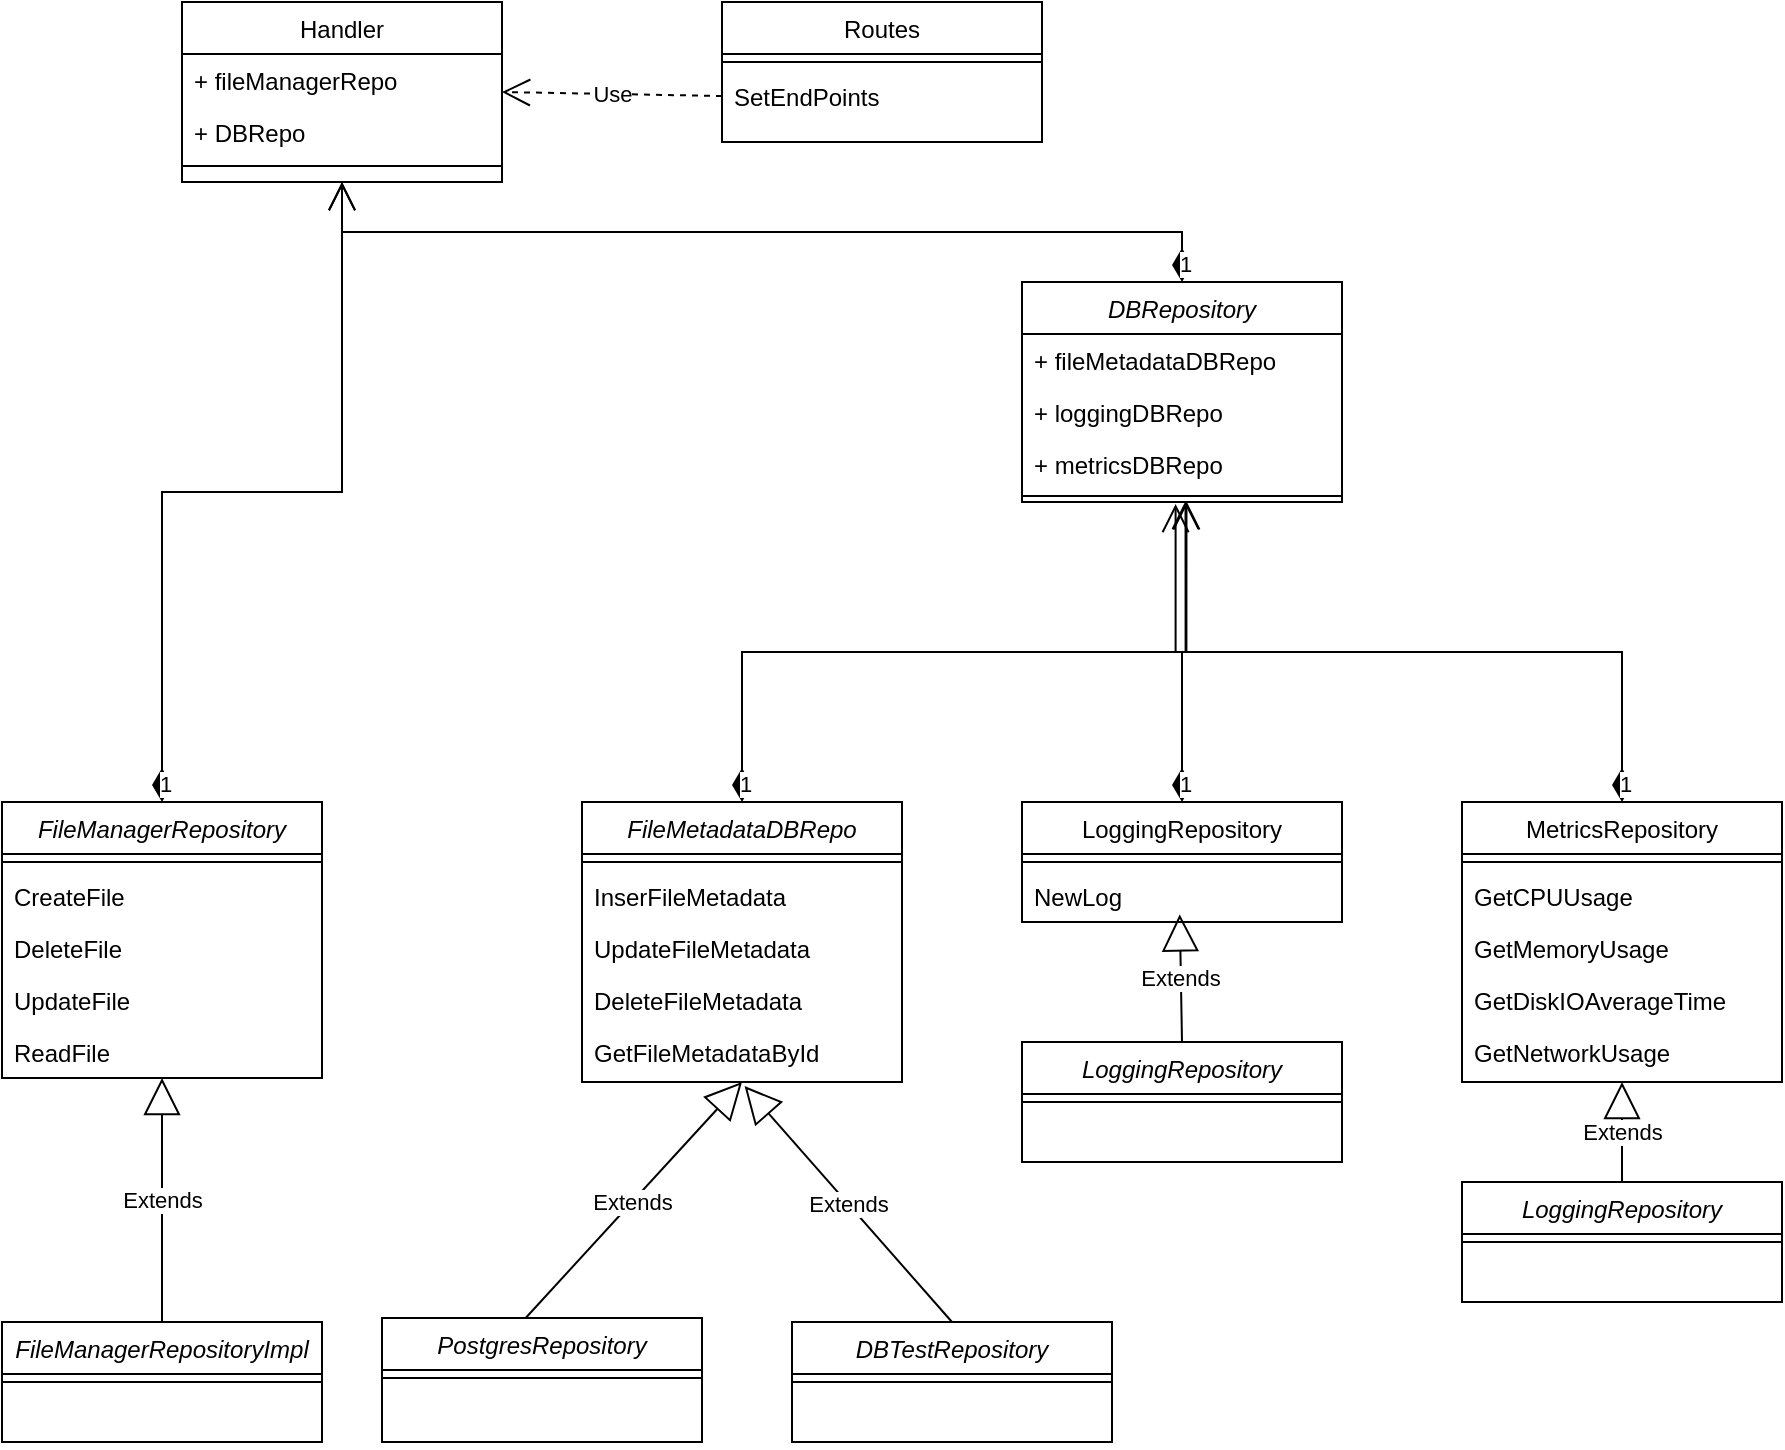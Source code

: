 <mxfile version="24.8.4">
  <diagram name="Page-1" id="IowTwXNyyh4--C7_Ssvy">
    <mxGraphModel dx="1948" dy="1899" grid="1" gridSize="10" guides="1" tooltips="1" connect="1" arrows="1" fold="1" page="1" pageScale="1" pageWidth="850" pageHeight="1100" math="0" shadow="0">
      <root>
        <mxCell id="0" />
        <mxCell id="1" parent="0" />
        <mxCell id="16Qn3rC_MJ13iCZhFtpi-1" value="FileManagerRepository" style="swimlane;fontStyle=2;align=center;verticalAlign=top;childLayout=stackLayout;horizontal=1;startSize=26;horizontalStack=0;resizeParent=1;resizeLast=0;collapsible=1;marginBottom=0;rounded=0;shadow=0;strokeWidth=1;" vertex="1" parent="1">
          <mxGeometry x="30" width="160" height="138" as="geometry">
            <mxRectangle x="230" y="140" width="160" height="26" as="alternateBounds" />
          </mxGeometry>
        </mxCell>
        <mxCell id="16Qn3rC_MJ13iCZhFtpi-5" value="" style="line;html=1;strokeWidth=1;align=left;verticalAlign=middle;spacingTop=-1;spacingLeft=3;spacingRight=3;rotatable=0;labelPosition=right;points=[];portConstraint=eastwest;" vertex="1" parent="16Qn3rC_MJ13iCZhFtpi-1">
          <mxGeometry y="26" width="160" height="8" as="geometry" />
        </mxCell>
        <mxCell id="16Qn3rC_MJ13iCZhFtpi-6" value="CreateFile&#xa;" style="text;align=left;verticalAlign=top;spacingLeft=4;spacingRight=4;overflow=hidden;rotatable=0;points=[[0,0.5],[1,0.5]];portConstraint=eastwest;" vertex="1" parent="16Qn3rC_MJ13iCZhFtpi-1">
          <mxGeometry y="34" width="160" height="26" as="geometry" />
        </mxCell>
        <mxCell id="16Qn3rC_MJ13iCZhFtpi-122" value="DeleteFile" style="text;align=left;verticalAlign=top;spacingLeft=4;spacingRight=4;overflow=hidden;rotatable=0;points=[[0,0.5],[1,0.5]];portConstraint=eastwest;" vertex="1" parent="16Qn3rC_MJ13iCZhFtpi-1">
          <mxGeometry y="60" width="160" height="26" as="geometry" />
        </mxCell>
        <mxCell id="16Qn3rC_MJ13iCZhFtpi-123" value="UpdateFile" style="text;align=left;verticalAlign=top;spacingLeft=4;spacingRight=4;overflow=hidden;rotatable=0;points=[[0,0.5],[1,0.5]];portConstraint=eastwest;" vertex="1" parent="16Qn3rC_MJ13iCZhFtpi-1">
          <mxGeometry y="86" width="160" height="26" as="geometry" />
        </mxCell>
        <mxCell id="16Qn3rC_MJ13iCZhFtpi-124" value="ReadFile" style="text;align=left;verticalAlign=top;spacingLeft=4;spacingRight=4;overflow=hidden;rotatable=0;points=[[0,0.5],[1,0.5]];portConstraint=eastwest;" vertex="1" parent="16Qn3rC_MJ13iCZhFtpi-1">
          <mxGeometry y="112" width="160" height="26" as="geometry" />
        </mxCell>
        <mxCell id="16Qn3rC_MJ13iCZhFtpi-38" value="Extends" style="endArrow=block;endSize=16;endFill=0;html=1;rounded=0;exitX=0.5;exitY=0;exitDx=0;exitDy=0;entryX=0.5;entryY=1;entryDx=0;entryDy=0;" edge="1" parent="1" source="16Qn3rC_MJ13iCZhFtpi-131" target="16Qn3rC_MJ13iCZhFtpi-1">
          <mxGeometry width="160" relative="1" as="geometry">
            <mxPoint x="100" y="260" as="sourcePoint" />
            <mxPoint x="110" y="210" as="targetPoint" />
          </mxGeometry>
        </mxCell>
        <mxCell id="16Qn3rC_MJ13iCZhFtpi-54" value="LoggingRepository" style="swimlane;fontStyle=0;align=center;verticalAlign=top;childLayout=stackLayout;horizontal=1;startSize=26;horizontalStack=0;resizeParent=1;resizeLast=0;collapsible=1;marginBottom=0;rounded=0;shadow=0;strokeWidth=1;" vertex="1" parent="1">
          <mxGeometry x="540" width="160" height="60" as="geometry">
            <mxRectangle x="550" y="140" width="160" height="26" as="alternateBounds" />
          </mxGeometry>
        </mxCell>
        <mxCell id="16Qn3rC_MJ13iCZhFtpi-60" value="" style="line;html=1;strokeWidth=1;align=left;verticalAlign=middle;spacingTop=-1;spacingLeft=3;spacingRight=3;rotatable=0;labelPosition=right;points=[];portConstraint=eastwest;" vertex="1" parent="16Qn3rC_MJ13iCZhFtpi-54">
          <mxGeometry y="26" width="160" height="8" as="geometry" />
        </mxCell>
        <mxCell id="16Qn3rC_MJ13iCZhFtpi-62" value="NewLog" style="text;align=left;verticalAlign=top;spacingLeft=4;spacingRight=4;overflow=hidden;rotatable=0;points=[[0,0.5],[1,0.5]];portConstraint=eastwest;" vertex="1" parent="16Qn3rC_MJ13iCZhFtpi-54">
          <mxGeometry y="34" width="160" height="26" as="geometry" />
        </mxCell>
        <mxCell id="16Qn3rC_MJ13iCZhFtpi-86" value="Handler&#xa;" style="swimlane;fontStyle=0;align=center;verticalAlign=top;childLayout=stackLayout;horizontal=1;startSize=26;horizontalStack=0;resizeParent=1;resizeLast=0;collapsible=1;marginBottom=0;rounded=0;shadow=0;strokeWidth=1;" vertex="1" parent="1">
          <mxGeometry x="120" y="-400" width="160" height="90" as="geometry">
            <mxRectangle x="550" y="140" width="160" height="26" as="alternateBounds" />
          </mxGeometry>
        </mxCell>
        <mxCell id="16Qn3rC_MJ13iCZhFtpi-87" value="+ fileManagerRepo" style="text;align=left;verticalAlign=top;spacingLeft=4;spacingRight=4;overflow=hidden;rotatable=0;points=[[0,0.5],[1,0.5]];portConstraint=eastwest;" vertex="1" parent="16Qn3rC_MJ13iCZhFtpi-86">
          <mxGeometry y="26" width="160" height="26" as="geometry" />
        </mxCell>
        <mxCell id="16Qn3rC_MJ13iCZhFtpi-88" value="+ DBRepo" style="text;align=left;verticalAlign=top;spacingLeft=4;spacingRight=4;overflow=hidden;rotatable=0;points=[[0,0.5],[1,0.5]];portConstraint=eastwest;rounded=0;shadow=0;html=0;" vertex="1" parent="16Qn3rC_MJ13iCZhFtpi-86">
          <mxGeometry y="52" width="160" height="26" as="geometry" />
        </mxCell>
        <mxCell id="16Qn3rC_MJ13iCZhFtpi-92" value="" style="line;html=1;strokeWidth=1;align=left;verticalAlign=middle;spacingTop=-1;spacingLeft=3;spacingRight=3;rotatable=0;labelPosition=right;points=[];portConstraint=eastwest;" vertex="1" parent="16Qn3rC_MJ13iCZhFtpi-86">
          <mxGeometry y="78" width="160" height="8" as="geometry" />
        </mxCell>
        <mxCell id="16Qn3rC_MJ13iCZhFtpi-113" value="Routes" style="swimlane;fontStyle=0;align=center;verticalAlign=top;childLayout=stackLayout;horizontal=1;startSize=26;horizontalStack=0;resizeParent=1;resizeLast=0;collapsible=1;marginBottom=0;rounded=0;shadow=0;strokeWidth=1;" vertex="1" parent="1">
          <mxGeometry x="390" y="-400" width="160" height="70" as="geometry">
            <mxRectangle x="550" y="140" width="160" height="26" as="alternateBounds" />
          </mxGeometry>
        </mxCell>
        <mxCell id="16Qn3rC_MJ13iCZhFtpi-119" value="" style="line;html=1;strokeWidth=1;align=left;verticalAlign=middle;spacingTop=-1;spacingLeft=3;spacingRight=3;rotatable=0;labelPosition=right;points=[];portConstraint=eastwest;" vertex="1" parent="16Qn3rC_MJ13iCZhFtpi-113">
          <mxGeometry y="26" width="160" height="8" as="geometry" />
        </mxCell>
        <mxCell id="16Qn3rC_MJ13iCZhFtpi-120" value="SetEndPoints" style="text;align=left;verticalAlign=top;spacingLeft=4;spacingRight=4;overflow=hidden;rotatable=0;points=[[0,0.5],[1,0.5]];portConstraint=eastwest;" vertex="1" parent="16Qn3rC_MJ13iCZhFtpi-113">
          <mxGeometry y="34" width="160" height="26" as="geometry" />
        </mxCell>
        <mxCell id="16Qn3rC_MJ13iCZhFtpi-131" value="FileManagerRepositoryImpl" style="swimlane;fontStyle=2;align=center;verticalAlign=top;childLayout=stackLayout;horizontal=1;startSize=26;horizontalStack=0;resizeParent=1;resizeLast=0;collapsible=1;marginBottom=0;rounded=0;shadow=0;strokeWidth=1;" vertex="1" parent="1">
          <mxGeometry x="30" y="260" width="160" height="60" as="geometry">
            <mxRectangle x="230" y="140" width="160" height="26" as="alternateBounds" />
          </mxGeometry>
        </mxCell>
        <mxCell id="16Qn3rC_MJ13iCZhFtpi-132" value="" style="line;html=1;strokeWidth=1;align=left;verticalAlign=middle;spacingTop=-1;spacingLeft=3;spacingRight=3;rotatable=0;labelPosition=right;points=[];portConstraint=eastwest;" vertex="1" parent="16Qn3rC_MJ13iCZhFtpi-131">
          <mxGeometry y="26" width="160" height="8" as="geometry" />
        </mxCell>
        <mxCell id="16Qn3rC_MJ13iCZhFtpi-133" value="&#xa;" style="text;align=left;verticalAlign=top;spacingLeft=4;spacingRight=4;overflow=hidden;rotatable=0;points=[[0,0.5],[1,0.5]];portConstraint=eastwest;" vertex="1" parent="16Qn3rC_MJ13iCZhFtpi-131">
          <mxGeometry y="34" width="160" height="26" as="geometry" />
        </mxCell>
        <mxCell id="16Qn3rC_MJ13iCZhFtpi-137" value="FileMetadataDBRepo" style="swimlane;fontStyle=2;align=center;verticalAlign=top;childLayout=stackLayout;horizontal=1;startSize=26;horizontalStack=0;resizeParent=1;resizeLast=0;collapsible=1;marginBottom=0;rounded=0;shadow=0;strokeWidth=1;" vertex="1" parent="1">
          <mxGeometry x="320" width="160" height="140" as="geometry">
            <mxRectangle x="230" y="140" width="160" height="26" as="alternateBounds" />
          </mxGeometry>
        </mxCell>
        <mxCell id="16Qn3rC_MJ13iCZhFtpi-138" value="" style="line;html=1;strokeWidth=1;align=left;verticalAlign=middle;spacingTop=-1;spacingLeft=3;spacingRight=3;rotatable=0;labelPosition=right;points=[];portConstraint=eastwest;" vertex="1" parent="16Qn3rC_MJ13iCZhFtpi-137">
          <mxGeometry y="26" width="160" height="8" as="geometry" />
        </mxCell>
        <mxCell id="16Qn3rC_MJ13iCZhFtpi-139" value="InserFileMetadata" style="text;align=left;verticalAlign=top;spacingLeft=4;spacingRight=4;overflow=hidden;rotatable=0;points=[[0,0.5],[1,0.5]];portConstraint=eastwest;" vertex="1" parent="16Qn3rC_MJ13iCZhFtpi-137">
          <mxGeometry y="34" width="160" height="26" as="geometry" />
        </mxCell>
        <mxCell id="16Qn3rC_MJ13iCZhFtpi-141" value="UpdateFileMetadata" style="text;align=left;verticalAlign=top;spacingLeft=4;spacingRight=4;overflow=hidden;rotatable=0;points=[[0,0.5],[1,0.5]];portConstraint=eastwest;" vertex="1" parent="16Qn3rC_MJ13iCZhFtpi-137">
          <mxGeometry y="60" width="160" height="26" as="geometry" />
        </mxCell>
        <mxCell id="16Qn3rC_MJ13iCZhFtpi-142" value="DeleteFileMetadata" style="text;align=left;verticalAlign=top;spacingLeft=4;spacingRight=4;overflow=hidden;rotatable=0;points=[[0,0.5],[1,0.5]];portConstraint=eastwest;" vertex="1" parent="16Qn3rC_MJ13iCZhFtpi-137">
          <mxGeometry y="86" width="160" height="26" as="geometry" />
        </mxCell>
        <mxCell id="16Qn3rC_MJ13iCZhFtpi-150" value="GetFileMetadataById" style="text;align=left;verticalAlign=top;spacingLeft=4;spacingRight=4;overflow=hidden;rotatable=0;points=[[0,0.5],[1,0.5]];portConstraint=eastwest;" vertex="1" parent="16Qn3rC_MJ13iCZhFtpi-137">
          <mxGeometry y="112" width="160" height="28" as="geometry" />
        </mxCell>
        <mxCell id="16Qn3rC_MJ13iCZhFtpi-143" value="Extends" style="endArrow=block;endSize=16;endFill=0;html=1;rounded=0;exitX=0.5;exitY=0;exitDx=0;exitDy=0;entryX=0.5;entryY=1;entryDx=0;entryDy=0;" edge="1" parent="1" target="16Qn3rC_MJ13iCZhFtpi-137">
          <mxGeometry width="160" relative="1" as="geometry">
            <mxPoint x="290" y="260" as="sourcePoint" />
            <mxPoint x="290" y="210" as="targetPoint" />
          </mxGeometry>
        </mxCell>
        <mxCell id="16Qn3rC_MJ13iCZhFtpi-152" value="PostgresRepository" style="swimlane;fontStyle=2;align=center;verticalAlign=top;childLayout=stackLayout;horizontal=1;startSize=26;horizontalStack=0;resizeParent=1;resizeLast=0;collapsible=1;marginBottom=0;rounded=0;shadow=0;strokeWidth=1;" vertex="1" parent="1">
          <mxGeometry x="220" y="258" width="160" height="62" as="geometry">
            <mxRectangle x="230" y="140" width="160" height="26" as="alternateBounds" />
          </mxGeometry>
        </mxCell>
        <mxCell id="16Qn3rC_MJ13iCZhFtpi-153" value="" style="line;html=1;strokeWidth=1;align=left;verticalAlign=middle;spacingTop=-1;spacingLeft=3;spacingRight=3;rotatable=0;labelPosition=right;points=[];portConstraint=eastwest;" vertex="1" parent="16Qn3rC_MJ13iCZhFtpi-152">
          <mxGeometry y="26" width="160" height="8" as="geometry" />
        </mxCell>
        <mxCell id="16Qn3rC_MJ13iCZhFtpi-164" value="DBTestRepository" style="swimlane;fontStyle=2;align=center;verticalAlign=top;childLayout=stackLayout;horizontal=1;startSize=26;horizontalStack=0;resizeParent=1;resizeLast=0;collapsible=1;marginBottom=0;rounded=0;shadow=0;strokeWidth=1;" vertex="1" parent="1">
          <mxGeometry x="425" y="260" width="160" height="60" as="geometry">
            <mxRectangle x="230" y="140" width="160" height="26" as="alternateBounds" />
          </mxGeometry>
        </mxCell>
        <mxCell id="16Qn3rC_MJ13iCZhFtpi-165" value="" style="line;html=1;strokeWidth=1;align=left;verticalAlign=middle;spacingTop=-1;spacingLeft=3;spacingRight=3;rotatable=0;labelPosition=right;points=[];portConstraint=eastwest;" vertex="1" parent="16Qn3rC_MJ13iCZhFtpi-164">
          <mxGeometry y="26" width="160" height="8" as="geometry" />
        </mxCell>
        <mxCell id="16Qn3rC_MJ13iCZhFtpi-171" value="Extends" style="endArrow=block;endSize=16;endFill=0;html=1;rounded=0;exitX=0.5;exitY=0;exitDx=0;exitDy=0;entryX=0.508;entryY=1.073;entryDx=0;entryDy=0;entryPerimeter=0;" edge="1" parent="1" source="16Qn3rC_MJ13iCZhFtpi-164" target="16Qn3rC_MJ13iCZhFtpi-150">
          <mxGeometry width="160" relative="1" as="geometry">
            <mxPoint x="300" y="270" as="sourcePoint" />
            <mxPoint x="300" y="150" as="targetPoint" />
            <Array as="points" />
          </mxGeometry>
        </mxCell>
        <mxCell id="16Qn3rC_MJ13iCZhFtpi-172" value="LoggingRepository" style="swimlane;fontStyle=2;align=center;verticalAlign=top;childLayout=stackLayout;horizontal=1;startSize=26;horizontalStack=0;resizeParent=1;resizeLast=0;collapsible=1;marginBottom=0;rounded=0;shadow=0;strokeWidth=1;" vertex="1" parent="1">
          <mxGeometry x="540" y="120" width="160" height="60" as="geometry">
            <mxRectangle x="230" y="140" width="160" height="26" as="alternateBounds" />
          </mxGeometry>
        </mxCell>
        <mxCell id="16Qn3rC_MJ13iCZhFtpi-173" value="" style="line;html=1;strokeWidth=1;align=left;verticalAlign=middle;spacingTop=-1;spacingLeft=3;spacingRight=3;rotatable=0;labelPosition=right;points=[];portConstraint=eastwest;" vertex="1" parent="16Qn3rC_MJ13iCZhFtpi-172">
          <mxGeometry y="26" width="160" height="8" as="geometry" />
        </mxCell>
        <mxCell id="16Qn3rC_MJ13iCZhFtpi-174" value="Extends" style="endArrow=block;endSize=16;endFill=0;html=1;rounded=0;exitX=0.5;exitY=0;exitDx=0;exitDy=0;entryX=0.493;entryY=0.853;entryDx=0;entryDy=0;entryPerimeter=0;" edge="1" parent="1" source="16Qn3rC_MJ13iCZhFtpi-172" target="16Qn3rC_MJ13iCZhFtpi-62">
          <mxGeometry width="160" relative="1" as="geometry">
            <mxPoint x="959.0" y="28" as="sourcePoint" />
            <mxPoint x="630" y="60" as="targetPoint" />
            <Array as="points" />
          </mxGeometry>
        </mxCell>
        <mxCell id="16Qn3rC_MJ13iCZhFtpi-175" value="DBRepository" style="swimlane;fontStyle=2;align=center;verticalAlign=top;childLayout=stackLayout;horizontal=1;startSize=26;horizontalStack=0;resizeParent=1;resizeLast=0;collapsible=1;marginBottom=0;rounded=0;shadow=0;strokeWidth=1;" vertex="1" parent="1">
          <mxGeometry x="540" y="-260" width="160" height="110" as="geometry">
            <mxRectangle x="230" y="140" width="160" height="26" as="alternateBounds" />
          </mxGeometry>
        </mxCell>
        <mxCell id="16Qn3rC_MJ13iCZhFtpi-181" value="+ fileMetadataDBRepo" style="text;align=left;verticalAlign=top;spacingLeft=4;spacingRight=4;overflow=hidden;rotatable=0;points=[[0,0.5],[1,0.5]];portConstraint=eastwest;" vertex="1" parent="16Qn3rC_MJ13iCZhFtpi-175">
          <mxGeometry y="26" width="160" height="26" as="geometry" />
        </mxCell>
        <mxCell id="16Qn3rC_MJ13iCZhFtpi-182" value="+ loggingDBRepo" style="text;align=left;verticalAlign=top;spacingLeft=4;spacingRight=4;overflow=hidden;rotatable=0;points=[[0,0.5],[1,0.5]];portConstraint=eastwest;" vertex="1" parent="16Qn3rC_MJ13iCZhFtpi-175">
          <mxGeometry y="52" width="160" height="26" as="geometry" />
        </mxCell>
        <mxCell id="16Qn3rC_MJ13iCZhFtpi-183" value="+ metricsDBRepo" style="text;align=left;verticalAlign=top;spacingLeft=4;spacingRight=4;overflow=hidden;rotatable=0;points=[[0,0.5],[1,0.5]];portConstraint=eastwest;" vertex="1" parent="16Qn3rC_MJ13iCZhFtpi-175">
          <mxGeometry y="78" width="160" height="26" as="geometry" />
        </mxCell>
        <mxCell id="16Qn3rC_MJ13iCZhFtpi-176" value="" style="line;html=1;strokeWidth=1;align=left;verticalAlign=middle;spacingTop=-1;spacingLeft=3;spacingRight=3;rotatable=0;labelPosition=right;points=[];portConstraint=eastwest;" vertex="1" parent="16Qn3rC_MJ13iCZhFtpi-175">
          <mxGeometry y="104" width="160" height="6" as="geometry" />
        </mxCell>
        <mxCell id="16Qn3rC_MJ13iCZhFtpi-185" value="1" style="endArrow=open;html=1;endSize=12;startArrow=diamondThin;startSize=14;startFill=1;edgeStyle=orthogonalEdgeStyle;align=left;verticalAlign=bottom;rounded=0;exitX=0.5;exitY=0;exitDx=0;exitDy=0;entryX=0.514;entryY=0.938;entryDx=0;entryDy=0;entryPerimeter=0;" edge="1" parent="1" source="16Qn3rC_MJ13iCZhFtpi-137" target="16Qn3rC_MJ13iCZhFtpi-176">
          <mxGeometry x="-1" y="3" relative="1" as="geometry">
            <mxPoint x="470" y="-10" as="sourcePoint" />
            <mxPoint x="630" y="-10" as="targetPoint" />
          </mxGeometry>
        </mxCell>
        <mxCell id="16Qn3rC_MJ13iCZhFtpi-186" value="1" style="endArrow=open;html=1;endSize=12;startArrow=diamondThin;startSize=14;startFill=1;edgeStyle=orthogonalEdgeStyle;align=left;verticalAlign=bottom;rounded=0;exitX=0.5;exitY=0;exitDx=0;exitDy=0;entryX=0.48;entryY=1.168;entryDx=0;entryDy=0;entryPerimeter=0;" edge="1" parent="1" source="16Qn3rC_MJ13iCZhFtpi-54" target="16Qn3rC_MJ13iCZhFtpi-176">
          <mxGeometry x="-1" y="3" relative="1" as="geometry">
            <mxPoint x="470" y="-10" as="sourcePoint" />
            <mxPoint x="618" y="-155" as="targetPoint" />
          </mxGeometry>
        </mxCell>
        <mxCell id="16Qn3rC_MJ13iCZhFtpi-187" value="MetricsRepository" style="swimlane;fontStyle=0;align=center;verticalAlign=top;childLayout=stackLayout;horizontal=1;startSize=26;horizontalStack=0;resizeParent=1;resizeLast=0;collapsible=1;marginBottom=0;rounded=0;shadow=0;strokeWidth=1;" vertex="1" parent="1">
          <mxGeometry x="760" width="160" height="140" as="geometry">
            <mxRectangle x="550" y="140" width="160" height="26" as="alternateBounds" />
          </mxGeometry>
        </mxCell>
        <mxCell id="16Qn3rC_MJ13iCZhFtpi-188" value="" style="line;html=1;strokeWidth=1;align=left;verticalAlign=middle;spacingTop=-1;spacingLeft=3;spacingRight=3;rotatable=0;labelPosition=right;points=[];portConstraint=eastwest;" vertex="1" parent="16Qn3rC_MJ13iCZhFtpi-187">
          <mxGeometry y="26" width="160" height="8" as="geometry" />
        </mxCell>
        <mxCell id="16Qn3rC_MJ13iCZhFtpi-189" value="GetCPUUsage" style="text;align=left;verticalAlign=top;spacingLeft=4;spacingRight=4;overflow=hidden;rotatable=0;points=[[0,0.5],[1,0.5]];portConstraint=eastwest;" vertex="1" parent="16Qn3rC_MJ13iCZhFtpi-187">
          <mxGeometry y="34" width="160" height="26" as="geometry" />
        </mxCell>
        <mxCell id="16Qn3rC_MJ13iCZhFtpi-193" value="GetMemoryUsage" style="text;align=left;verticalAlign=top;spacingLeft=4;spacingRight=4;overflow=hidden;rotatable=0;points=[[0,0.5],[1,0.5]];portConstraint=eastwest;" vertex="1" parent="16Qn3rC_MJ13iCZhFtpi-187">
          <mxGeometry y="60" width="160" height="26" as="geometry" />
        </mxCell>
        <mxCell id="16Qn3rC_MJ13iCZhFtpi-194" value="GetDiskIOAverageTime" style="text;align=left;verticalAlign=top;spacingLeft=4;spacingRight=4;overflow=hidden;rotatable=0;points=[[0,0.5],[1,0.5]];portConstraint=eastwest;" vertex="1" parent="16Qn3rC_MJ13iCZhFtpi-187">
          <mxGeometry y="86" width="160" height="26" as="geometry" />
        </mxCell>
        <mxCell id="16Qn3rC_MJ13iCZhFtpi-195" value="GetNetworkUsage" style="text;align=left;verticalAlign=top;spacingLeft=4;spacingRight=4;overflow=hidden;rotatable=0;points=[[0,0.5],[1,0.5]];portConstraint=eastwest;" vertex="1" parent="16Qn3rC_MJ13iCZhFtpi-187">
          <mxGeometry y="112" width="160" height="26" as="geometry" />
        </mxCell>
        <mxCell id="16Qn3rC_MJ13iCZhFtpi-190" value="LoggingRepository" style="swimlane;fontStyle=2;align=center;verticalAlign=top;childLayout=stackLayout;horizontal=1;startSize=26;horizontalStack=0;resizeParent=1;resizeLast=0;collapsible=1;marginBottom=0;rounded=0;shadow=0;strokeWidth=1;" vertex="1" parent="1">
          <mxGeometry x="760" y="190" width="160" height="60" as="geometry">
            <mxRectangle x="230" y="140" width="160" height="26" as="alternateBounds" />
          </mxGeometry>
        </mxCell>
        <mxCell id="16Qn3rC_MJ13iCZhFtpi-191" value="" style="line;html=1;strokeWidth=1;align=left;verticalAlign=middle;spacingTop=-1;spacingLeft=3;spacingRight=3;rotatable=0;labelPosition=right;points=[];portConstraint=eastwest;" vertex="1" parent="16Qn3rC_MJ13iCZhFtpi-190">
          <mxGeometry y="26" width="160" height="8" as="geometry" />
        </mxCell>
        <mxCell id="16Qn3rC_MJ13iCZhFtpi-192" value="Extends" style="endArrow=block;endSize=16;endFill=0;html=1;rounded=0;exitX=0.5;exitY=0;exitDx=0;exitDy=0;entryX=0.5;entryY=1;entryDx=0;entryDy=0;" edge="1" parent="1" source="16Qn3rC_MJ13iCZhFtpi-190" target="16Qn3rC_MJ13iCZhFtpi-187">
          <mxGeometry width="160" relative="1" as="geometry">
            <mxPoint x="1179.0" y="98" as="sourcePoint" />
            <mxPoint x="839" y="110" as="targetPoint" />
            <Array as="points" />
          </mxGeometry>
        </mxCell>
        <mxCell id="16Qn3rC_MJ13iCZhFtpi-196" value="1" style="endArrow=open;html=1;endSize=12;startArrow=diamondThin;startSize=14;startFill=1;edgeStyle=orthogonalEdgeStyle;align=left;verticalAlign=bottom;rounded=0;exitX=0.5;exitY=0;exitDx=0;exitDy=0;entryX=0.511;entryY=0.912;entryDx=0;entryDy=0;entryPerimeter=0;" edge="1" parent="1" source="16Qn3rC_MJ13iCZhFtpi-187" target="16Qn3rC_MJ13iCZhFtpi-176">
          <mxGeometry x="-1" y="3" relative="1" as="geometry">
            <mxPoint x="470" y="130" as="sourcePoint" />
            <mxPoint x="480" y="-130" as="targetPoint" />
          </mxGeometry>
        </mxCell>
        <mxCell id="16Qn3rC_MJ13iCZhFtpi-197" value="1" style="endArrow=open;html=1;endSize=12;startArrow=diamondThin;startSize=14;startFill=1;edgeStyle=orthogonalEdgeStyle;align=left;verticalAlign=bottom;rounded=0;exitX=0.5;exitY=0;exitDx=0;exitDy=0;entryX=0.5;entryY=1;entryDx=0;entryDy=0;" edge="1" parent="1" source="16Qn3rC_MJ13iCZhFtpi-1" target="16Qn3rC_MJ13iCZhFtpi-86">
          <mxGeometry x="-1" y="3" relative="1" as="geometry">
            <mxPoint x="450" y="-250" as="sourcePoint" />
            <mxPoint x="610" y="-250" as="targetPoint" />
          </mxGeometry>
        </mxCell>
        <mxCell id="16Qn3rC_MJ13iCZhFtpi-199" value="1" style="endArrow=open;html=1;endSize=12;startArrow=diamondThin;startSize=14;startFill=1;edgeStyle=orthogonalEdgeStyle;align=left;verticalAlign=bottom;rounded=0;exitX=0.5;exitY=0;exitDx=0;exitDy=0;entryX=0.5;entryY=1;entryDx=0;entryDy=0;" edge="1" parent="1" source="16Qn3rC_MJ13iCZhFtpi-175" target="16Qn3rC_MJ13iCZhFtpi-86">
          <mxGeometry x="-1" y="3" relative="1" as="geometry">
            <mxPoint x="480" y="-440" as="sourcePoint" />
            <mxPoint x="420" y="-460" as="targetPoint" />
          </mxGeometry>
        </mxCell>
        <mxCell id="16Qn3rC_MJ13iCZhFtpi-201" value="Use" style="endArrow=open;endSize=12;dashed=1;html=1;rounded=0;entryX=1;entryY=0.5;entryDx=0;entryDy=0;exitX=0;exitY=0.5;exitDx=0;exitDy=0;" edge="1" parent="1" source="16Qn3rC_MJ13iCZhFtpi-120" target="16Qn3rC_MJ13iCZhFtpi-86">
          <mxGeometry width="160" relative="1" as="geometry">
            <mxPoint x="290" y="-500" as="sourcePoint" />
            <mxPoint x="400" y="-460" as="targetPoint" />
          </mxGeometry>
        </mxCell>
      </root>
    </mxGraphModel>
  </diagram>
</mxfile>
